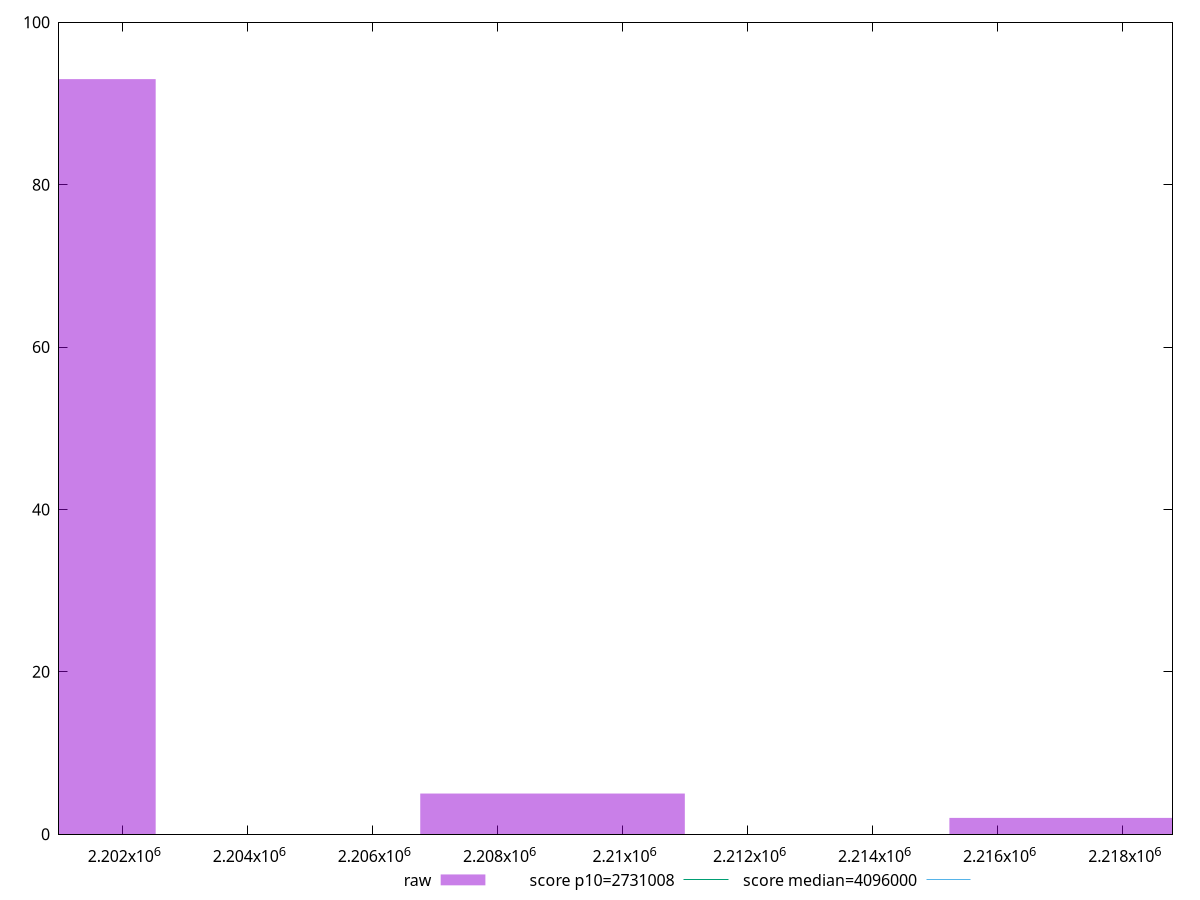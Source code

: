 reset

$raw <<EOF
2217344.609944216 2
2200418.315211817 93
2208881.4625780163 5
EOF

set key outside below
set boxwidth 4231.573683099648
set xrange [2200988:2218797]
set yrange [0:100]
set trange [0:100]
set style fill transparent solid 0.5 noborder

set parametric
set terminal svg size 640, 490 enhanced background rgb 'white'
set output "report_00017_2021-02-10T15-08-03.406Z/total-byte-weight/samples/pages+cached/raw/histogram.svg"

plot $raw title "raw" with boxes, \
     2731008,t title "score p10=2731008", \
     4096000,t title "score median=4096000"

reset
